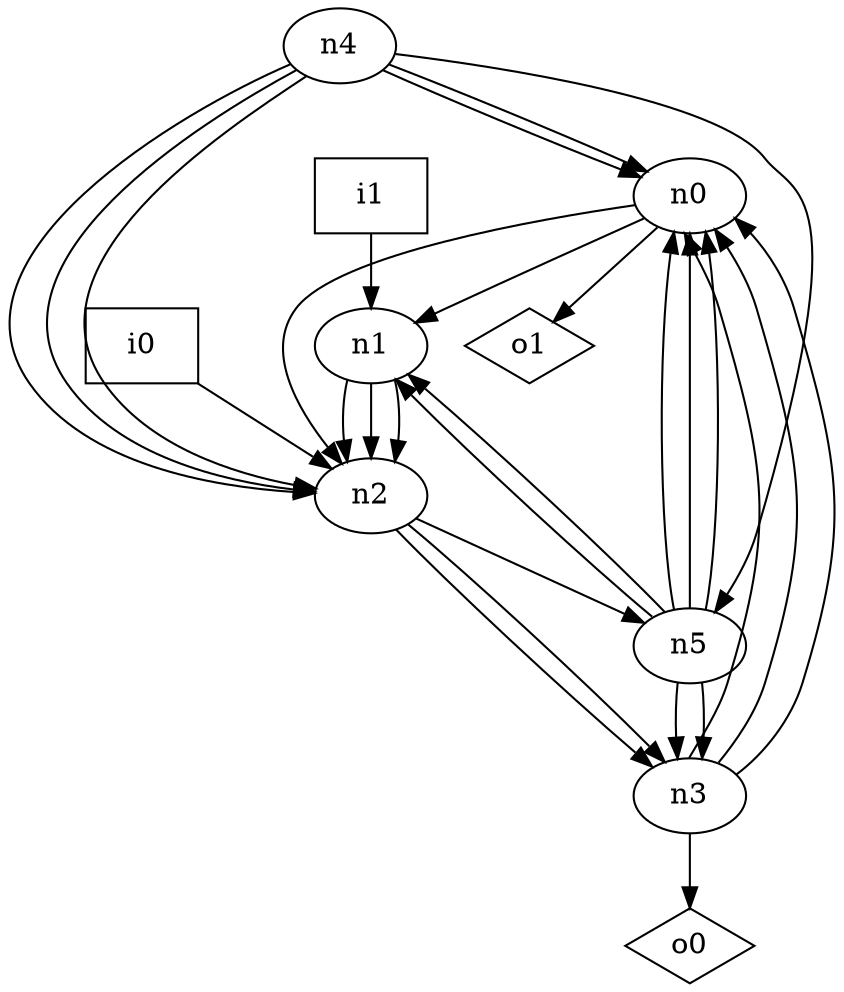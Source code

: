 digraph G {
n0 [label="n0"];
n1 [label="n1"];
n2 [label="n2"];
n3 [label="n3"];
n4 [label="n4"];
n5 [label="n5"];
n6 [label="i0",shape="box"];
n7 [label="i1",shape="box"];
n8 [label="o0",shape="diamond"];
n9 [label="o1",shape="diamond"];
n0 -> n1
n0 -> n2
n0 -> n9
n1 -> n2
n1 -> n2
n1 -> n2
n2 -> n3
n2 -> n3
n2 -> n5
n3 -> n0
n3 -> n0
n3 -> n0
n3 -> n8
n4 -> n0
n4 -> n0
n4 -> n2
n4 -> n2
n4 -> n2
n4 -> n5
n5 -> n0
n5 -> n0
n5 -> n0
n5 -> n1
n5 -> n1
n5 -> n3
n5 -> n3
n6 -> n2
n7 -> n1
}